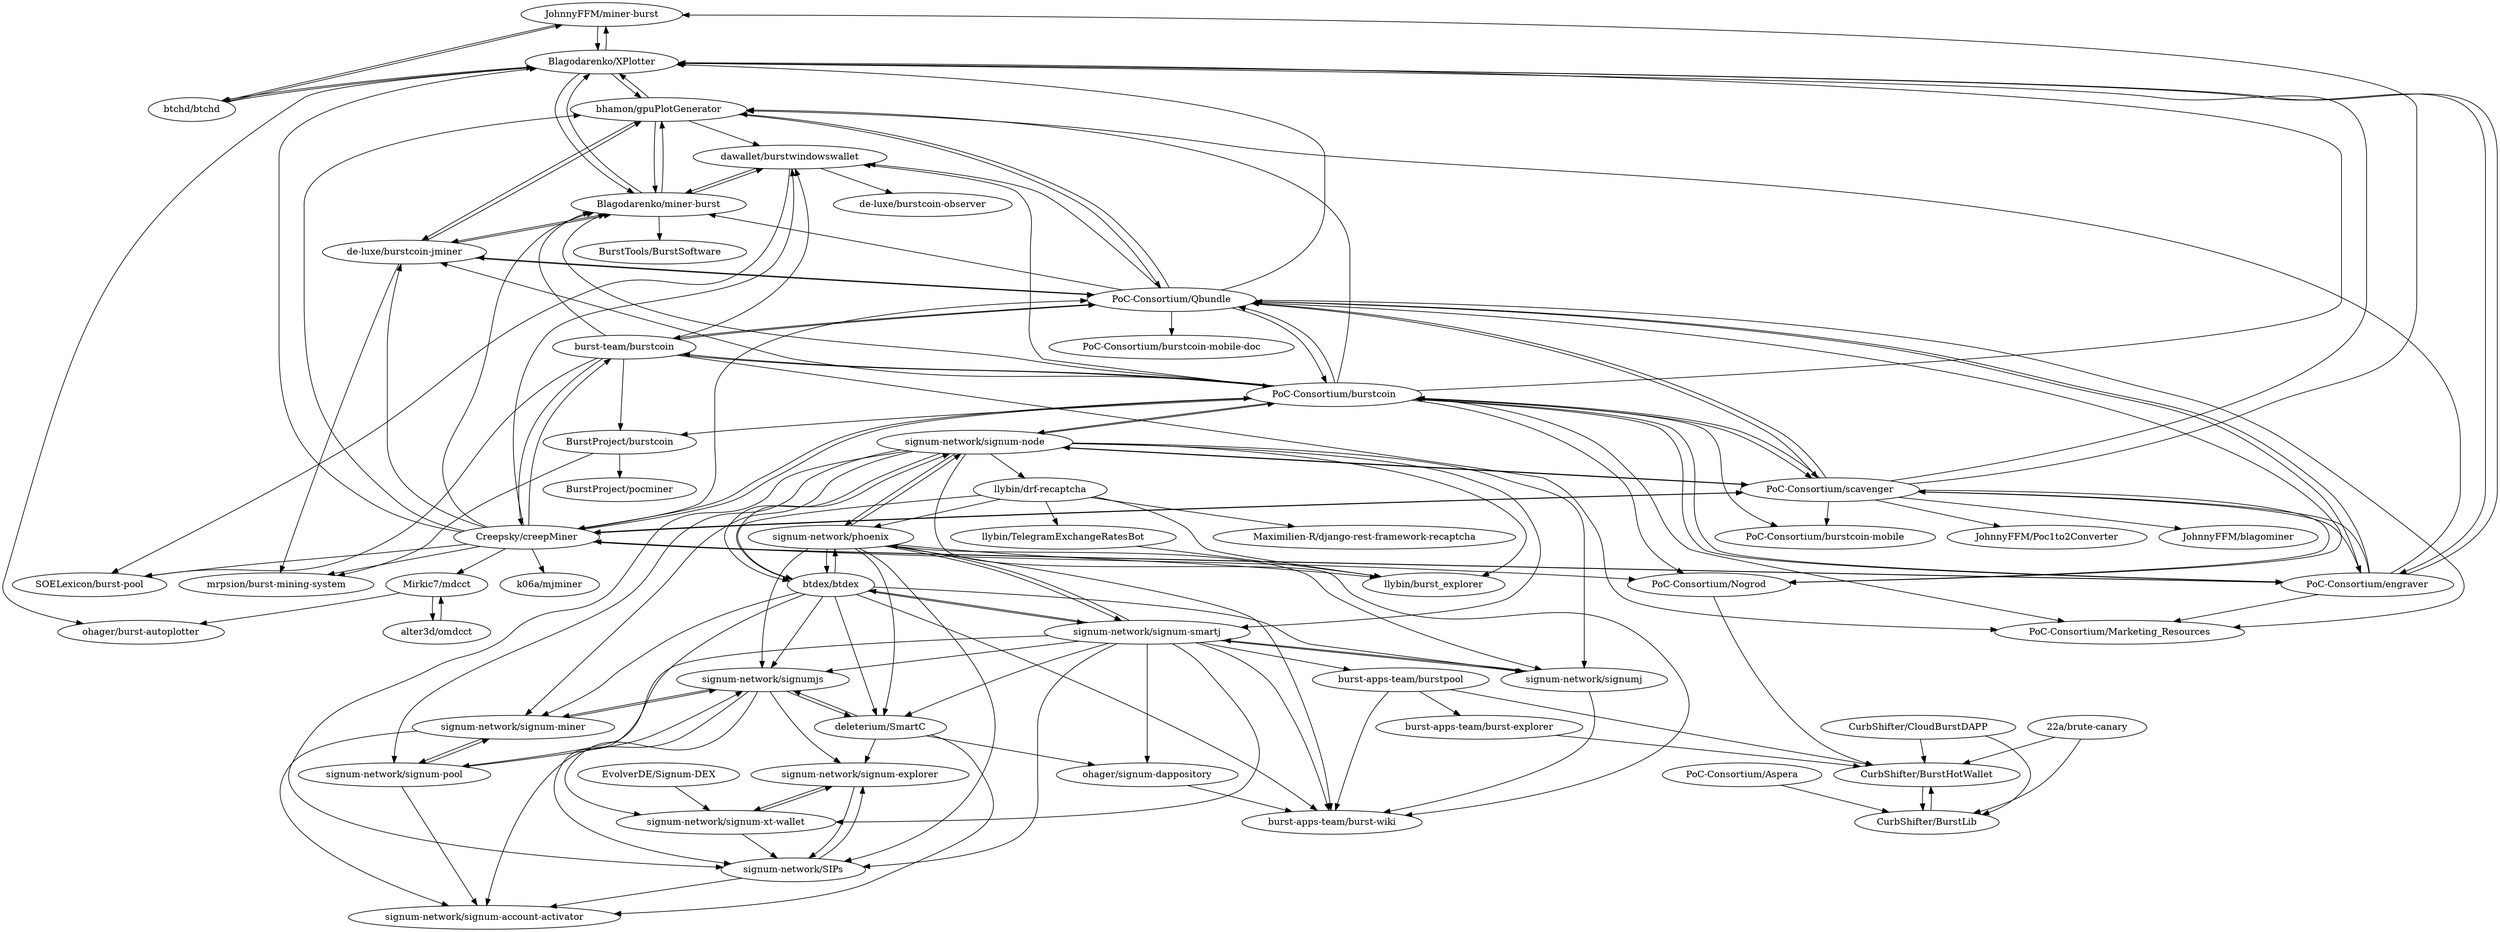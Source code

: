 digraph G {
"JohnnyFFM/miner-burst" -> "Blagodarenko/XPlotter"
"JohnnyFFM/miner-burst" -> "btchd/btchd"
"signum-network/signum-node" -> "signum-network/phoenix"
"signum-network/signum-node" -> "btdex/btdex"
"signum-network/signum-node" -> "signum-network/signum-smartj"
"signum-network/signum-node" -> "signum-network/signumj"
"signum-network/signum-node" -> "PoC-Consortium/scavenger"
"signum-network/signum-node" -> "PoC-Consortium/burstcoin"
"signum-network/signum-node" -> "burst-apps-team/burst-wiki"
"signum-network/signum-node" -> "signum-network/signum-miner"
"signum-network/signum-node" -> "llybin/burst_explorer"
"signum-network/signum-node" -> "signum-network/signum-pool"
"signum-network/signum-node" -> "signum-network/SIPs"
"signum-network/signum-node" -> "llybin/drf-recaptcha"
"PoC-Consortium/Qbundle" -> "PoC-Consortium/burstcoin"
"PoC-Consortium/Qbundle" -> "de-luxe/burstcoin-jminer"
"PoC-Consortium/Qbundle" -> "bhamon/gpuPlotGenerator"
"PoC-Consortium/Qbundle" -> "PoC-Consortium/Nogrod"
"PoC-Consortium/Qbundle" -> "PoC-Consortium/scavenger"
"PoC-Consortium/Qbundle" -> "Blagodarenko/miner-burst"
"PoC-Consortium/Qbundle" -> "PoC-Consortium/engraver"
"PoC-Consortium/Qbundle" -> "Blagodarenko/XPlotter"
"PoC-Consortium/Qbundle" -> "PoC-Consortium/burstcoin-mobile-doc"
"PoC-Consortium/Qbundle" -> "PoC-Consortium/Marketing_Resources"
"PoC-Consortium/Qbundle" -> "burst-team/burstcoin"
"PoC-Consortium/Qbundle" -> "dawallet/burstwindowswallet"
"PoC-Consortium/Nogrod" -> "CurbShifter/BurstHotWallet"
"PoC-Consortium/scavenger" -> "PoC-Consortium/engraver"
"PoC-Consortium/scavenger" -> "JohnnyFFM/blagominer"
"PoC-Consortium/scavenger" -> "PoC-Consortium/Qbundle"
"PoC-Consortium/scavenger" -> "Blagodarenko/XPlotter"
"PoC-Consortium/scavenger" -> "PoC-Consortium/Nogrod"
"PoC-Consortium/scavenger" -> "JohnnyFFM/miner-burst"
"PoC-Consortium/scavenger" -> "JohnnyFFM/Poc1to2Converter"
"PoC-Consortium/scavenger" -> "Creepsky/creepMiner"
"PoC-Consortium/scavenger" -> "PoC-Consortium/burstcoin-mobile"
"PoC-Consortium/scavenger" -> "PoC-Consortium/burstcoin"
"PoC-Consortium/scavenger" -> "signum-network/signum-node"
"signum-network/phoenix" -> "signum-network/signum-smartj"
"signum-network/phoenix" -> "btdex/btdex"
"signum-network/phoenix" -> "signum-network/signum-node"
"signum-network/phoenix" -> "signum-network/signumj"
"signum-network/phoenix" -> "burst-apps-team/burst-wiki"
"signum-network/phoenix" -> "signum-network/SIPs"
"signum-network/phoenix" -> "llybin/burst_explorer"
"signum-network/phoenix" -> "deleterium/SmartC"
"signum-network/phoenix" -> "signum-network/signumjs"
"signum-network/signumj" -> "signum-network/signum-smartj"
"signum-network/signumj" -> "burst-apps-team/burst-wiki"
"CurbShifter/BurstHotWallet" -> "CurbShifter/BurstLib"
"burst-apps-team/burstpool" -> "CurbShifter/BurstHotWallet"
"burst-apps-team/burstpool" -> "burst-apps-team/burst-explorer"
"burst-apps-team/burstpool" -> "burst-apps-team/burst-wiki"
"signum-network/signum-smartj" -> "signum-network/signumj"
"signum-network/signum-smartj" -> "burst-apps-team/burst-wiki"
"signum-network/signum-smartj" -> "signum-network/SIPs"
"signum-network/signum-smartj" -> "ohager/signum-dappository"
"signum-network/signum-smartj" -> "signum-network/signum-xt-wallet"
"signum-network/signum-smartj" -> "signum-network/signumjs"
"signum-network/signum-smartj" -> "signum-network/phoenix"
"signum-network/signum-smartj" -> "burst-apps-team/burstpool"
"signum-network/signum-smartj" -> "signum-network/signum-pool"
"signum-network/signum-smartj" -> "btdex/btdex"
"signum-network/signum-smartj" -> "deleterium/SmartC"
"burst-apps-team/burst-explorer" -> "CurbShifter/BurstHotWallet"
"PoC-Consortium/engraver" -> "PoC-Consortium/scavenger"
"PoC-Consortium/engraver" -> "Blagodarenko/XPlotter"
"PoC-Consortium/engraver" -> "bhamon/gpuPlotGenerator"
"PoC-Consortium/engraver" -> "Creepsky/creepMiner"
"PoC-Consortium/engraver" -> "PoC-Consortium/burstcoin"
"PoC-Consortium/engraver" -> "PoC-Consortium/Qbundle"
"PoC-Consortium/engraver" -> "PoC-Consortium/Marketing_Resources"
"EvolverDE/Signum-DEX" -> "signum-network/signum-xt-wallet"
"signum-network/SIPs" -> "signum-network/signum-explorer"
"signum-network/SIPs" -> "signum-network/signum-account-activator"
"btdex/btdex" -> "signum-network/phoenix"
"btdex/btdex" -> "signum-network/signum-smartj"
"btdex/btdex" -> "signum-network/signumj"
"btdex/btdex" -> "burst-apps-team/burst-wiki"
"btdex/btdex" -> "signum-network/signum-node"
"btdex/btdex" -> "deleterium/SmartC"
"btdex/btdex" -> "signum-network/SIPs"
"btdex/btdex" -> "signum-network/signumjs"
"btdex/btdex" -> "signum-network/signum-miner"
"llybin/TelegramExchangeRatesBot" -> "llybin/burst_explorer"
"CurbShifter/CloudBurstDAPP" -> "CurbShifter/BurstLib"
"CurbShifter/CloudBurstDAPP" -> "CurbShifter/BurstHotWallet"
"22a/brute-canary" -> "CurbShifter/BurstLib"
"22a/brute-canary" -> "CurbShifter/BurstHotWallet"
"PoC-Consortium/Aspera" -> "CurbShifter/BurstLib"
"CurbShifter/BurstLib" -> "CurbShifter/BurstHotWallet"
"btchd/btchd" -> "Blagodarenko/XPlotter"
"btchd/btchd" -> "JohnnyFFM/miner-burst"
"llybin/drf-recaptcha" -> "Maximilien-R/django-rest-framework-recaptcha"
"llybin/drf-recaptcha" -> "signum-network/phoenix"
"llybin/drf-recaptcha" -> "llybin/burst_explorer"
"llybin/drf-recaptcha" -> "llybin/TelegramExchangeRatesBot"
"llybin/drf-recaptcha" -> "btdex/btdex"
"BurstProject/burstcoin" -> "mrpsion/burst-mining-system"
"BurstProject/burstcoin" -> "BurstProject/pocminer"
"Mirkic7/mdcct" -> "alter3d/omdcct"
"Mirkic7/mdcct" -> "ohager/burst-autoplotter"
"bhamon/gpuPlotGenerator" -> "de-luxe/burstcoin-jminer"
"bhamon/gpuPlotGenerator" -> "Blagodarenko/XPlotter"
"bhamon/gpuPlotGenerator" -> "Blagodarenko/miner-burst"
"bhamon/gpuPlotGenerator" -> "PoC-Consortium/Qbundle"
"bhamon/gpuPlotGenerator" -> "dawallet/burstwindowswallet"
"Blagodarenko/miner-burst" -> "de-luxe/burstcoin-jminer"
"Blagodarenko/miner-burst" -> "Blagodarenko/XPlotter"
"Blagodarenko/miner-burst" -> "bhamon/gpuPlotGenerator"
"Blagodarenko/miner-burst" -> "dawallet/burstwindowswallet"
"Blagodarenko/miner-burst" -> "BurstTools/BurstSoftware"
"signum-network/signum-pool" -> "signum-network/signum-miner"
"signum-network/signum-pool" -> "signum-network/signumjs"
"signum-network/signum-pool" -> "signum-network/signum-account-activator"
"ohager/signum-dappository" -> "burst-apps-team/burst-wiki"
"dawallet/burstwindowswallet" -> "SOELexicon/burst-pool"
"dawallet/burstwindowswallet" -> "Blagodarenko/miner-burst"
"dawallet/burstwindowswallet" -> "de-luxe/burstcoin-observer"
"signum-network/signum-miner" -> "signum-network/signum-pool"
"signum-network/signum-miner" -> "signum-network/signumjs"
"signum-network/signum-miner" -> "signum-network/signum-account-activator"
"deleterium/SmartC" -> "signum-network/signumjs"
"deleterium/SmartC" -> "signum-network/signum-explorer"
"deleterium/SmartC" -> "signum-network/signum-account-activator"
"deleterium/SmartC" -> "ohager/signum-dappository"
"signum-network/signumjs" -> "deleterium/SmartC"
"signum-network/signumjs" -> "signum-network/signum-explorer"
"signum-network/signumjs" -> "signum-network/signum-account-activator"
"signum-network/signumjs" -> "signum-network/signum-miner"
"signum-network/signumjs" -> "signum-network/signum-xt-wallet"
"burst-team/burstcoin" -> "dawallet/burstwindowswallet"
"burst-team/burstcoin" -> "PoC-Consortium/burstcoin"
"burst-team/burstcoin" -> "BurstProject/burstcoin"
"burst-team/burstcoin" -> "PoC-Consortium/Qbundle"
"burst-team/burstcoin" -> "Blagodarenko/miner-burst"
"burst-team/burstcoin" -> "PoC-Consortium/Marketing_Resources"
"burst-team/burstcoin" -> "SOELexicon/burst-pool"
"burst-team/burstcoin" -> "Creepsky/creepMiner"
"de-luxe/burstcoin-jminer" -> "bhamon/gpuPlotGenerator"
"de-luxe/burstcoin-jminer" -> "Blagodarenko/miner-burst"
"de-luxe/burstcoin-jminer" -> "PoC-Consortium/Qbundle"
"de-luxe/burstcoin-jminer" -> "mrpsion/burst-mining-system"
"signum-network/signum-explorer" -> "signum-network/SIPs"
"signum-network/signum-explorer" -> "signum-network/signum-xt-wallet"
"signum-network/signum-xt-wallet" -> "signum-network/signum-explorer"
"signum-network/signum-xt-wallet" -> "signum-network/SIPs"
"Blagodarenko/XPlotter" -> "JohnnyFFM/miner-burst"
"Blagodarenko/XPlotter" -> "ohager/burst-autoplotter"
"Blagodarenko/XPlotter" -> "Blagodarenko/miner-burst"
"Blagodarenko/XPlotter" -> "bhamon/gpuPlotGenerator"
"Blagodarenko/XPlotter" -> "btchd/btchd"
"Blagodarenko/XPlotter" -> "PoC-Consortium/engraver"
"Creepsky/creepMiner" -> "Blagodarenko/XPlotter"
"Creepsky/creepMiner" -> "de-luxe/burstcoin-jminer"
"Creepsky/creepMiner" -> "PoC-Consortium/engraver"
"Creepsky/creepMiner" -> "bhamon/gpuPlotGenerator"
"Creepsky/creepMiner" -> "PoC-Consortium/burstcoin"
"Creepsky/creepMiner" -> "Blagodarenko/miner-burst"
"Creepsky/creepMiner" -> "dawallet/burstwindowswallet"
"Creepsky/creepMiner" -> "Mirkic7/mdcct"
"Creepsky/creepMiner" -> "PoC-Consortium/scavenger"
"Creepsky/creepMiner" -> "PoC-Consortium/Qbundle"
"Creepsky/creepMiner" -> "burst-team/burstcoin"
"Creepsky/creepMiner" -> "SOELexicon/burst-pool"
"Creepsky/creepMiner" -> "PoC-Consortium/Nogrod"
"Creepsky/creepMiner" -> "mrpsion/burst-mining-system"
"Creepsky/creepMiner" -> "k06a/mjminer"
"PoC-Consortium/burstcoin" -> "PoC-Consortium/Qbundle"
"PoC-Consortium/burstcoin" -> "Creepsky/creepMiner"
"PoC-Consortium/burstcoin" -> "PoC-Consortium/engraver"
"PoC-Consortium/burstcoin" -> "burst-team/burstcoin"
"PoC-Consortium/burstcoin" -> "PoC-Consortium/scavenger"
"PoC-Consortium/burstcoin" -> "signum-network/signum-node"
"PoC-Consortium/burstcoin" -> "PoC-Consortium/burstcoin-mobile"
"PoC-Consortium/burstcoin" -> "de-luxe/burstcoin-jminer"
"PoC-Consortium/burstcoin" -> "bhamon/gpuPlotGenerator"
"PoC-Consortium/burstcoin" -> "Blagodarenko/XPlotter"
"PoC-Consortium/burstcoin" -> "PoC-Consortium/Nogrod"
"PoC-Consortium/burstcoin" -> "PoC-Consortium/Marketing_Resources"
"PoC-Consortium/burstcoin" -> "BurstProject/burstcoin"
"PoC-Consortium/burstcoin" -> "dawallet/burstwindowswallet"
"PoC-Consortium/burstcoin" -> "Blagodarenko/miner-burst"
"alter3d/omdcct" -> "Mirkic7/mdcct"
"JohnnyFFM/miner-burst" ["l"="4.64,45.66"]
"Blagodarenko/XPlotter" ["l"="4.656,45.67"]
"btchd/btchd" ["l"="4.628,45.67"]
"signum-network/signum-node" ["l"="4.696,45.618"]
"signum-network/phoenix" ["l"="4.711,45.6"]
"btdex/btdex" ["l"="4.699,45.602"]
"signum-network/signum-smartj" ["l"="4.687,45.594"]
"signum-network/signumj" ["l"="4.706,45.592"]
"PoC-Consortium/scavenger" ["l"="4.676,45.648"]
"PoC-Consortium/burstcoin" ["l"="4.691,45.657"]
"burst-apps-team/burst-wiki" ["l"="4.684,45.603"]
"signum-network/signum-miner" ["l"="4.677,45.6"]
"llybin/burst_explorer" ["l"="4.727,45.614"]
"signum-network/signum-pool" ["l"="4.667,45.596"]
"signum-network/SIPs" ["l"="4.696,45.588"]
"llybin/drf-recaptcha" ["l"="4.734,45.602"]
"PoC-Consortium/Qbundle" ["l"="4.686,45.667"]
"de-luxe/burstcoin-jminer" ["l"="4.694,45.68"]
"bhamon/gpuPlotGenerator" ["l"="4.669,45.677"]
"PoC-Consortium/Nogrod" ["l"="4.659,45.651"]
"Blagodarenko/miner-burst" ["l"="4.676,45.686"]
"PoC-Consortium/engraver" ["l"="4.672,45.661"]
"PoC-Consortium/burstcoin-mobile-doc" ["l"="4.718,45.658"]
"PoC-Consortium/Marketing_Resources" ["l"="4.706,45.662"]
"burst-team/burstcoin" ["l"="4.707,45.674"]
"dawallet/burstwindowswallet" ["l"="4.691,45.688"]
"CurbShifter/BurstHotWallet" ["l"="4.629,45.623"]
"JohnnyFFM/blagominer" ["l"="4.659,45.631"]
"JohnnyFFM/Poc1to2Converter" ["l"="4.647,45.64"]
"Creepsky/creepMiner" ["l"="4.681,45.674"]
"PoC-Consortium/burstcoin-mobile" ["l"="4.7,45.641"]
"deleterium/SmartC" ["l"="4.699,45.582"]
"signum-network/signumjs" ["l"="4.686,45.586"]
"CurbShifter/BurstLib" ["l"="4.608,45.625"]
"burst-apps-team/burstpool" ["l"="4.653,45.606"]
"burst-apps-team/burst-explorer" ["l"="4.632,45.608"]
"ohager/signum-dappository" ["l"="4.677,45.58"]
"signum-network/signum-xt-wallet" ["l"="4.699,45.573"]
"EvolverDE/Signum-DEX" ["l"="4.704,45.556"]
"signum-network/signum-explorer" ["l"="4.686,45.573"]
"signum-network/signum-account-activator" ["l"="4.672,45.585"]
"llybin/TelegramExchangeRatesBot" ["l"="4.751,45.612"]
"CurbShifter/CloudBurstDAPP" ["l"="4.602,45.615"]
"22a/brute-canary" ["l"="4.615,45.614"]
"PoC-Consortium/Aspera" ["l"="4.585,45.626"]
"Maximilien-R/django-rest-framework-recaptcha" ["l"="4.761,45.592"]
"BurstProject/burstcoin" ["l"="4.735,45.672"]
"mrpsion/burst-mining-system" ["l"="4.717,45.684"]
"BurstProject/pocminer" ["l"="4.758,45.678"]
"Mirkic7/mdcct" ["l"="4.647,45.698"]
"alter3d/omdcct" ["l"="4.635,45.711"]
"ohager/burst-autoplotter" ["l"="4.635,45.687"]
"BurstTools/BurstSoftware" ["l"="4.669,45.709"]
"SOELexicon/burst-pool" ["l"="4.707,45.692"]
"de-luxe/burstcoin-observer" ["l"="4.704,45.708"]
"k06a/mjminer" ["l"="4.681,45.7"]
}